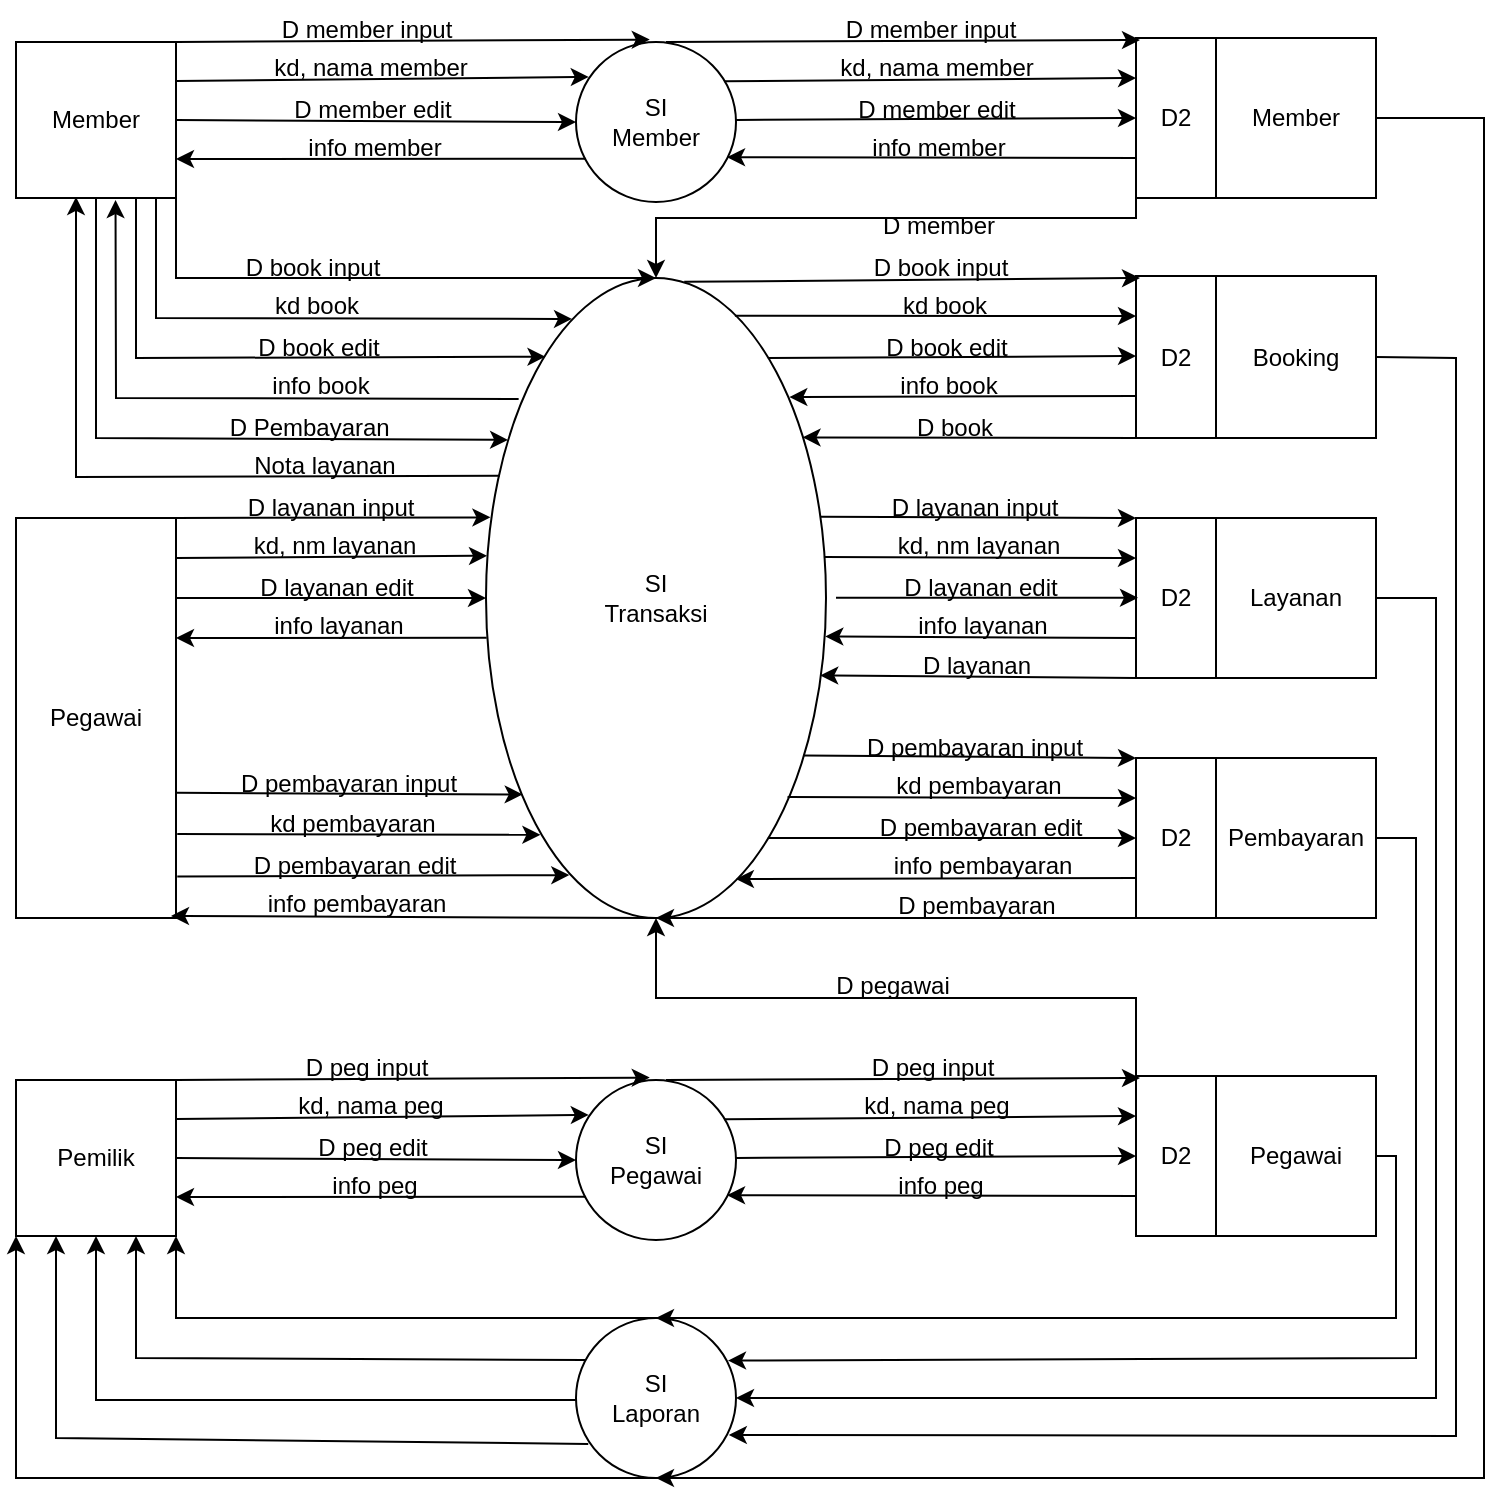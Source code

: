 <mxfile version="27.1.1" pages="3">
  <diagram name="level 0" id="R2WrA_b4PZg_kvOdXJxK">
    <mxGraphModel dx="456" dy="221" grid="1" gridSize="10" guides="1" tooltips="1" connect="1" arrows="1" fold="1" page="1" pageScale="1" pageWidth="827" pageHeight="1169" math="0" shadow="0">
      <root>
        <mxCell id="0" />
        <mxCell id="1" parent="0" />
        <mxCell id="bVanpwqHbQmfxKAmiebS-1" value="Member" style="rounded=0;whiteSpace=wrap;html=1;" parent="1" vertex="1">
          <mxGeometry x="80" y="42" width="80" height="78" as="geometry" />
        </mxCell>
        <mxCell id="bVanpwqHbQmfxKAmiebS-2" value="SI&lt;div&gt;Member&lt;/div&gt;" style="ellipse;whiteSpace=wrap;html=1;" parent="1" vertex="1">
          <mxGeometry x="360" y="42" width="80" height="80" as="geometry" />
        </mxCell>
        <mxCell id="bVanpwqHbQmfxKAmiebS-3" value="Member" style="rounded=0;whiteSpace=wrap;html=1;" parent="1" vertex="1">
          <mxGeometry x="680" y="40" width="80" height="80" as="geometry" />
        </mxCell>
        <mxCell id="bVanpwqHbQmfxKAmiebS-4" value="D2" style="rounded=0;whiteSpace=wrap;html=1;" parent="1" vertex="1">
          <mxGeometry x="640" y="40" width="40" height="80" as="geometry" />
        </mxCell>
        <mxCell id="bVanpwqHbQmfxKAmiebS-5" value="Pegawai" style="rounded=0;whiteSpace=wrap;html=1;" parent="1" vertex="1">
          <mxGeometry x="80" y="280" width="80" height="200" as="geometry" />
        </mxCell>
        <mxCell id="bVanpwqHbQmfxKAmiebS-6" value="SI&lt;div&gt;Transaksi&lt;/div&gt;" style="ellipse;whiteSpace=wrap;html=1;" parent="1" vertex="1">
          <mxGeometry x="315" y="160" width="170" height="320" as="geometry" />
        </mxCell>
        <mxCell id="bVanpwqHbQmfxKAmiebS-9" value="Layanan" style="rounded=0;whiteSpace=wrap;html=1;" parent="1" vertex="1">
          <mxGeometry x="680" y="280" width="80" height="80" as="geometry" />
        </mxCell>
        <mxCell id="bVanpwqHbQmfxKAmiebS-10" value="D2" style="rounded=0;whiteSpace=wrap;html=1;" parent="1" vertex="1">
          <mxGeometry x="640" y="280" width="40" height="80" as="geometry" />
        </mxCell>
        <mxCell id="bVanpwqHbQmfxKAmiebS-11" value="Booking" style="rounded=0;whiteSpace=wrap;html=1;" parent="1" vertex="1">
          <mxGeometry x="680" y="159" width="80" height="81" as="geometry" />
        </mxCell>
        <mxCell id="bVanpwqHbQmfxKAmiebS-12" value="D2" style="rounded=0;whiteSpace=wrap;html=1;" parent="1" vertex="1">
          <mxGeometry x="640" y="159" width="40" height="81" as="geometry" />
        </mxCell>
        <mxCell id="bVanpwqHbQmfxKAmiebS-17" value="Pembayaran" style="rounded=0;whiteSpace=wrap;html=1;" parent="1" vertex="1">
          <mxGeometry x="680" y="400" width="80" height="80" as="geometry" />
        </mxCell>
        <mxCell id="bVanpwqHbQmfxKAmiebS-18" value="D2" style="rounded=0;whiteSpace=wrap;html=1;" parent="1" vertex="1">
          <mxGeometry x="640" y="400" width="40" height="80" as="geometry" />
        </mxCell>
        <mxCell id="6KJzQ8O21Hs-4r1aXwaS-1" value="SI&lt;div&gt;Laporan&lt;/div&gt;" style="ellipse;whiteSpace=wrap;html=1;" vertex="1" parent="1">
          <mxGeometry x="360" y="680" width="80" height="80" as="geometry" />
        </mxCell>
        <mxCell id="6KJzQ8O21Hs-4r1aXwaS-2" value="" style="endArrow=classic;html=1;rounded=0;exitX=1;exitY=0;exitDx=0;exitDy=0;entryX=0.461;entryY=-0.015;entryDx=0;entryDy=0;entryPerimeter=0;" edge="1" parent="1" source="bVanpwqHbQmfxKAmiebS-1" target="bVanpwqHbQmfxKAmiebS-2">
          <mxGeometry width="50" height="50" relative="1" as="geometry">
            <mxPoint x="510" y="250" as="sourcePoint" />
            <mxPoint x="560" y="200" as="targetPoint" />
          </mxGeometry>
        </mxCell>
        <mxCell id="6KJzQ8O21Hs-4r1aXwaS-3" value="" style="endArrow=classic;html=1;rounded=0;exitX=1;exitY=0.25;exitDx=0;exitDy=0;entryX=0.08;entryY=0.218;entryDx=0;entryDy=0;entryPerimeter=0;" edge="1" parent="1" source="bVanpwqHbQmfxKAmiebS-1" target="bVanpwqHbQmfxKAmiebS-2">
          <mxGeometry width="50" height="50" relative="1" as="geometry">
            <mxPoint x="330" y="90" as="sourcePoint" />
            <mxPoint x="380" y="40" as="targetPoint" />
          </mxGeometry>
        </mxCell>
        <mxCell id="6KJzQ8O21Hs-4r1aXwaS-4" value="" style="endArrow=classic;html=1;rounded=0;exitX=1;exitY=0.5;exitDx=0;exitDy=0;entryX=0;entryY=0.5;entryDx=0;entryDy=0;" edge="1" parent="1" source="bVanpwqHbQmfxKAmiebS-1" target="bVanpwqHbQmfxKAmiebS-2">
          <mxGeometry width="50" height="50" relative="1" as="geometry">
            <mxPoint x="330" y="90" as="sourcePoint" />
            <mxPoint x="380" y="40" as="targetPoint" />
          </mxGeometry>
        </mxCell>
        <mxCell id="6KJzQ8O21Hs-4r1aXwaS-6" value="" style="endArrow=classic;html=1;rounded=0;entryX=1;entryY=0.75;entryDx=0;entryDy=0;exitX=0.063;exitY=0.729;exitDx=0;exitDy=0;exitPerimeter=0;" edge="1" parent="1" source="bVanpwqHbQmfxKAmiebS-2" target="bVanpwqHbQmfxKAmiebS-1">
          <mxGeometry width="50" height="50" relative="1" as="geometry">
            <mxPoint x="330" y="90" as="sourcePoint" />
            <mxPoint x="380" y="40" as="targetPoint" />
          </mxGeometry>
        </mxCell>
        <mxCell id="6KJzQ8O21Hs-4r1aXwaS-7" value="D member input" style="text;html=1;align=center;verticalAlign=middle;resizable=0;points=[];autosize=1;strokeColor=none;fillColor=none;" vertex="1" parent="1">
          <mxGeometry x="200" y="21" width="110" height="30" as="geometry" />
        </mxCell>
        <mxCell id="6KJzQ8O21Hs-4r1aXwaS-8" value="kd, nama member" style="text;html=1;align=center;verticalAlign=middle;resizable=0;points=[];autosize=1;strokeColor=none;fillColor=none;" vertex="1" parent="1">
          <mxGeometry x="197" y="40" width="120" height="30" as="geometry" />
        </mxCell>
        <mxCell id="6KJzQ8O21Hs-4r1aXwaS-9" value="D member edit" style="text;html=1;align=center;verticalAlign=middle;resizable=0;points=[];autosize=1;strokeColor=none;fillColor=none;" vertex="1" parent="1">
          <mxGeometry x="208" y="61" width="100" height="30" as="geometry" />
        </mxCell>
        <mxCell id="6KJzQ8O21Hs-4r1aXwaS-10" value="info member" style="text;html=1;align=center;verticalAlign=middle;resizable=0;points=[];autosize=1;strokeColor=none;fillColor=none;" vertex="1" parent="1">
          <mxGeometry x="214" y="80" width="90" height="30" as="geometry" />
        </mxCell>
        <mxCell id="6KJzQ8O21Hs-4r1aXwaS-11" value="" style="endArrow=classic;html=1;rounded=0;exitX=1;exitY=0;exitDx=0;exitDy=0;entryX=0.461;entryY=-0.015;entryDx=0;entryDy=0;entryPerimeter=0;" edge="1" parent="1">
          <mxGeometry width="50" height="50" relative="1" as="geometry">
            <mxPoint x="405" y="42" as="sourcePoint" />
            <mxPoint x="642" y="41" as="targetPoint" />
          </mxGeometry>
        </mxCell>
        <mxCell id="6KJzQ8O21Hs-4r1aXwaS-12" value="" style="endArrow=classic;html=1;rounded=0;exitX=0.928;exitY=0.245;exitDx=0;exitDy=0;entryX=0;entryY=0.25;entryDx=0;entryDy=0;exitPerimeter=0;" edge="1" parent="1" source="bVanpwqHbQmfxKAmiebS-2" target="bVanpwqHbQmfxKAmiebS-4">
          <mxGeometry width="50" height="50" relative="1" as="geometry">
            <mxPoint x="405" y="62" as="sourcePoint" />
            <mxPoint x="611" y="59" as="targetPoint" />
          </mxGeometry>
        </mxCell>
        <mxCell id="6KJzQ8O21Hs-4r1aXwaS-13" value="" style="endArrow=classic;html=1;rounded=0;entryX=0;entryY=0.5;entryDx=0;entryDy=0;" edge="1" parent="1" target="bVanpwqHbQmfxKAmiebS-4">
          <mxGeometry width="50" height="50" relative="1" as="geometry">
            <mxPoint x="440" y="81" as="sourcePoint" />
            <mxPoint x="605" y="82" as="targetPoint" />
          </mxGeometry>
        </mxCell>
        <mxCell id="6KJzQ8O21Hs-4r1aXwaS-14" value="" style="endArrow=classic;html=1;rounded=0;exitX=0;exitY=0.75;exitDx=0;exitDy=0;entryX=0.944;entryY=0.72;entryDx=0;entryDy=0;entryPerimeter=0;" edge="1" parent="1" source="bVanpwqHbQmfxKAmiebS-4" target="bVanpwqHbQmfxKAmiebS-2">
          <mxGeometry width="50" height="50" relative="1" as="geometry">
            <mxPoint x="610" y="100" as="sourcePoint" />
            <mxPoint x="440" y="100" as="targetPoint" />
          </mxGeometry>
        </mxCell>
        <mxCell id="6KJzQ8O21Hs-4r1aXwaS-15" value="D member input" style="text;html=1;align=center;verticalAlign=middle;resizable=0;points=[];autosize=1;strokeColor=none;fillColor=none;" vertex="1" parent="1">
          <mxGeometry x="482" y="21" width="110" height="30" as="geometry" />
        </mxCell>
        <mxCell id="6KJzQ8O21Hs-4r1aXwaS-16" value="kd, nama member" style="text;html=1;align=center;verticalAlign=middle;resizable=0;points=[];autosize=1;strokeColor=none;fillColor=none;" vertex="1" parent="1">
          <mxGeometry x="480" y="40" width="120" height="30" as="geometry" />
        </mxCell>
        <mxCell id="6KJzQ8O21Hs-4r1aXwaS-17" value="D member edit" style="text;html=1;align=center;verticalAlign=middle;resizable=0;points=[];autosize=1;strokeColor=none;fillColor=none;" vertex="1" parent="1">
          <mxGeometry x="490" y="61" width="100" height="30" as="geometry" />
        </mxCell>
        <mxCell id="6KJzQ8O21Hs-4r1aXwaS-18" value="info member" style="text;html=1;align=center;verticalAlign=middle;resizable=0;points=[];autosize=1;strokeColor=none;fillColor=none;" vertex="1" parent="1">
          <mxGeometry x="496" y="80" width="90" height="30" as="geometry" />
        </mxCell>
        <mxCell id="6KJzQ8O21Hs-4r1aXwaS-19" value="" style="endArrow=classic;html=1;rounded=0;exitX=1;exitY=1;exitDx=0;exitDy=0;entryX=0.5;entryY=0;entryDx=0;entryDy=0;" edge="1" parent="1" source="bVanpwqHbQmfxKAmiebS-1" target="bVanpwqHbQmfxKAmiebS-6">
          <mxGeometry width="50" height="50" relative="1" as="geometry">
            <mxPoint x="250" y="220" as="sourcePoint" />
            <mxPoint x="300" y="170" as="targetPoint" />
            <Array as="points">
              <mxPoint x="160" y="160" />
            </Array>
          </mxGeometry>
        </mxCell>
        <mxCell id="6KJzQ8O21Hs-4r1aXwaS-20" value="" style="endArrow=classic;html=1;rounded=0;entryX=0.253;entryY=0.064;entryDx=0;entryDy=0;entryPerimeter=0;" edge="1" parent="1" target="bVanpwqHbQmfxKAmiebS-6">
          <mxGeometry width="50" height="50" relative="1" as="geometry">
            <mxPoint x="150" y="120" as="sourcePoint" />
            <mxPoint x="300" y="170" as="targetPoint" />
            <Array as="points">
              <mxPoint x="150" y="180" />
            </Array>
          </mxGeometry>
        </mxCell>
        <mxCell id="6KJzQ8O21Hs-4r1aXwaS-21" value="" style="endArrow=classic;html=1;rounded=0;exitX=0.75;exitY=1;exitDx=0;exitDy=0;entryX=0.175;entryY=0.123;entryDx=0;entryDy=0;entryPerimeter=0;" edge="1" parent="1" source="bVanpwqHbQmfxKAmiebS-1" target="bVanpwqHbQmfxKAmiebS-6">
          <mxGeometry width="50" height="50" relative="1" as="geometry">
            <mxPoint x="120" y="140" as="sourcePoint" />
            <mxPoint x="329" y="200" as="targetPoint" />
            <Array as="points">
              <mxPoint x="140" y="200" />
            </Array>
          </mxGeometry>
        </mxCell>
        <mxCell id="6KJzQ8O21Hs-4r1aXwaS-22" value="" style="endArrow=classic;html=1;rounded=0;entryX=0.622;entryY=1.013;entryDx=0;entryDy=0;exitX=0.096;exitY=0.189;exitDx=0;exitDy=0;exitPerimeter=0;entryPerimeter=0;" edge="1" parent="1" source="bVanpwqHbQmfxKAmiebS-6" target="bVanpwqHbQmfxKAmiebS-1">
          <mxGeometry width="50" height="50" relative="1" as="geometry">
            <mxPoint x="250" y="220" as="sourcePoint" />
            <mxPoint x="300" y="170" as="targetPoint" />
            <Array as="points">
              <mxPoint x="130" y="220" />
            </Array>
          </mxGeometry>
        </mxCell>
        <mxCell id="6KJzQ8O21Hs-4r1aXwaS-26" value="D book input" style="text;html=1;align=center;verticalAlign=middle;resizable=0;points=[];autosize=1;strokeColor=none;fillColor=none;" vertex="1" parent="1">
          <mxGeometry x="183" y="140" width="90" height="30" as="geometry" />
        </mxCell>
        <mxCell id="6KJzQ8O21Hs-4r1aXwaS-27" value="kd book" style="text;html=1;align=center;verticalAlign=middle;resizable=0;points=[];autosize=1;strokeColor=none;fillColor=none;" vertex="1" parent="1">
          <mxGeometry x="195" y="159" width="70" height="30" as="geometry" />
        </mxCell>
        <mxCell id="6KJzQ8O21Hs-4r1aXwaS-28" value="D book edit" style="text;html=1;align=center;verticalAlign=middle;resizable=0;points=[];autosize=1;strokeColor=none;fillColor=none;" vertex="1" parent="1">
          <mxGeometry x="191" y="180" width="80" height="30" as="geometry" />
        </mxCell>
        <mxCell id="6KJzQ8O21Hs-4r1aXwaS-29" value="info book" style="text;html=1;align=center;verticalAlign=middle;resizable=0;points=[];autosize=1;strokeColor=none;fillColor=none;" vertex="1" parent="1">
          <mxGeometry x="197" y="199" width="70" height="30" as="geometry" />
        </mxCell>
        <mxCell id="6KJzQ8O21Hs-4r1aXwaS-30" value="" style="endArrow=classic;html=1;rounded=0;entryX=0.461;entryY=-0.015;entryDx=0;entryDy=0;entryPerimeter=0;exitX=0.583;exitY=0.006;exitDx=0;exitDy=0;exitPerimeter=0;jumpStyle=arc;" edge="1" parent="1" source="bVanpwqHbQmfxKAmiebS-6">
          <mxGeometry width="50" height="50" relative="1" as="geometry">
            <mxPoint x="410" y="161" as="sourcePoint" />
            <mxPoint x="642" y="160" as="targetPoint" />
          </mxGeometry>
        </mxCell>
        <mxCell id="6KJzQ8O21Hs-4r1aXwaS-31" value="" style="endArrow=classic;html=1;rounded=0;entryX=0;entryY=0.25;entryDx=0;entryDy=0;exitX=0.732;exitY=0.059;exitDx=0;exitDy=0;exitPerimeter=0;" edge="1" parent="1" source="bVanpwqHbQmfxKAmiebS-6">
          <mxGeometry width="50" height="50" relative="1" as="geometry">
            <mxPoint x="460" y="181" as="sourcePoint" />
            <mxPoint x="640" y="179" as="targetPoint" />
          </mxGeometry>
        </mxCell>
        <mxCell id="6KJzQ8O21Hs-4r1aXwaS-32" value="" style="endArrow=classic;html=1;rounded=0;entryX=0;entryY=0.5;entryDx=0;entryDy=0;exitX=0.829;exitY=0.125;exitDx=0;exitDy=0;exitPerimeter=0;" edge="1" parent="1" source="bVanpwqHbQmfxKAmiebS-6">
          <mxGeometry width="50" height="50" relative="1" as="geometry">
            <mxPoint x="470" y="200" as="sourcePoint" />
            <mxPoint x="640" y="199" as="targetPoint" />
          </mxGeometry>
        </mxCell>
        <mxCell id="6KJzQ8O21Hs-4r1aXwaS-33" value="" style="endArrow=classic;html=1;rounded=0;exitX=0;exitY=0.75;exitDx=0;exitDy=0;entryX=0.892;entryY=0.186;entryDx=0;entryDy=0;entryPerimeter=0;" edge="1" parent="1" target="bVanpwqHbQmfxKAmiebS-6">
          <mxGeometry width="50" height="50" relative="1" as="geometry">
            <mxPoint x="640" y="219" as="sourcePoint" />
            <mxPoint x="480" y="220" as="targetPoint" />
          </mxGeometry>
        </mxCell>
        <mxCell id="6KJzQ8O21Hs-4r1aXwaS-37" value="D book input" style="text;html=1;align=center;verticalAlign=middle;resizable=0;points=[];autosize=1;strokeColor=none;fillColor=none;" vertex="1" parent="1">
          <mxGeometry x="497" y="140" width="90" height="30" as="geometry" />
        </mxCell>
        <mxCell id="6KJzQ8O21Hs-4r1aXwaS-38" value="kd book" style="text;html=1;align=center;verticalAlign=middle;resizable=0;points=[];autosize=1;strokeColor=none;fillColor=none;" vertex="1" parent="1">
          <mxGeometry x="509" y="159" width="70" height="30" as="geometry" />
        </mxCell>
        <mxCell id="6KJzQ8O21Hs-4r1aXwaS-39" value="D book edit" style="text;html=1;align=center;verticalAlign=middle;resizable=0;points=[];autosize=1;strokeColor=none;fillColor=none;" vertex="1" parent="1">
          <mxGeometry x="505" y="180" width="80" height="30" as="geometry" />
        </mxCell>
        <mxCell id="6KJzQ8O21Hs-4r1aXwaS-40" value="info book" style="text;html=1;align=center;verticalAlign=middle;resizable=0;points=[];autosize=1;strokeColor=none;fillColor=none;" vertex="1" parent="1">
          <mxGeometry x="511" y="199" width="70" height="30" as="geometry" />
        </mxCell>
        <mxCell id="6KJzQ8O21Hs-4r1aXwaS-41" value="Pemilik" style="rounded=0;whiteSpace=wrap;html=1;" vertex="1" parent="1">
          <mxGeometry x="80" y="561" width="80" height="78" as="geometry" />
        </mxCell>
        <mxCell id="6KJzQ8O21Hs-4r1aXwaS-42" value="SI&lt;div&gt;Pegawai&lt;/div&gt;" style="ellipse;whiteSpace=wrap;html=1;" vertex="1" parent="1">
          <mxGeometry x="360" y="561" width="80" height="80" as="geometry" />
        </mxCell>
        <mxCell id="6KJzQ8O21Hs-4r1aXwaS-43" value="Pegawai" style="rounded=0;whiteSpace=wrap;html=1;" vertex="1" parent="1">
          <mxGeometry x="680" y="559" width="80" height="80" as="geometry" />
        </mxCell>
        <mxCell id="6KJzQ8O21Hs-4r1aXwaS-44" value="D2" style="rounded=0;whiteSpace=wrap;html=1;" vertex="1" parent="1">
          <mxGeometry x="640" y="559" width="40" height="80" as="geometry" />
        </mxCell>
        <mxCell id="6KJzQ8O21Hs-4r1aXwaS-45" value="" style="endArrow=classic;html=1;rounded=0;exitX=1;exitY=0;exitDx=0;exitDy=0;entryX=0.461;entryY=-0.015;entryDx=0;entryDy=0;entryPerimeter=0;" edge="1" source="6KJzQ8O21Hs-4r1aXwaS-41" target="6KJzQ8O21Hs-4r1aXwaS-42" parent="1">
          <mxGeometry width="50" height="50" relative="1" as="geometry">
            <mxPoint x="510" y="769" as="sourcePoint" />
            <mxPoint x="560" y="719" as="targetPoint" />
          </mxGeometry>
        </mxCell>
        <mxCell id="6KJzQ8O21Hs-4r1aXwaS-46" value="" style="endArrow=classic;html=1;rounded=0;exitX=1;exitY=0.25;exitDx=0;exitDy=0;entryX=0.08;entryY=0.218;entryDx=0;entryDy=0;entryPerimeter=0;" edge="1" source="6KJzQ8O21Hs-4r1aXwaS-41" target="6KJzQ8O21Hs-4r1aXwaS-42" parent="1">
          <mxGeometry width="50" height="50" relative="1" as="geometry">
            <mxPoint x="330" y="609" as="sourcePoint" />
            <mxPoint x="380" y="559" as="targetPoint" />
          </mxGeometry>
        </mxCell>
        <mxCell id="6KJzQ8O21Hs-4r1aXwaS-47" value="" style="endArrow=classic;html=1;rounded=0;exitX=1;exitY=0.5;exitDx=0;exitDy=0;entryX=0;entryY=0.5;entryDx=0;entryDy=0;" edge="1" source="6KJzQ8O21Hs-4r1aXwaS-41" target="6KJzQ8O21Hs-4r1aXwaS-42" parent="1">
          <mxGeometry width="50" height="50" relative="1" as="geometry">
            <mxPoint x="330" y="609" as="sourcePoint" />
            <mxPoint x="380" y="559" as="targetPoint" />
          </mxGeometry>
        </mxCell>
        <mxCell id="6KJzQ8O21Hs-4r1aXwaS-48" value="" style="endArrow=classic;html=1;rounded=0;entryX=1;entryY=0.75;entryDx=0;entryDy=0;exitX=0.063;exitY=0.729;exitDx=0;exitDy=0;exitPerimeter=0;" edge="1" source="6KJzQ8O21Hs-4r1aXwaS-42" target="6KJzQ8O21Hs-4r1aXwaS-41" parent="1">
          <mxGeometry width="50" height="50" relative="1" as="geometry">
            <mxPoint x="330" y="609" as="sourcePoint" />
            <mxPoint x="380" y="559" as="targetPoint" />
          </mxGeometry>
        </mxCell>
        <mxCell id="6KJzQ8O21Hs-4r1aXwaS-49" value="D peg input" style="text;html=1;align=center;verticalAlign=middle;resizable=0;points=[];autosize=1;strokeColor=none;fillColor=none;" vertex="1" parent="1">
          <mxGeometry x="215" y="540" width="80" height="30" as="geometry" />
        </mxCell>
        <mxCell id="6KJzQ8O21Hs-4r1aXwaS-50" value="kd, nama peg" style="text;html=1;align=center;verticalAlign=middle;resizable=0;points=[];autosize=1;strokeColor=none;fillColor=none;" vertex="1" parent="1">
          <mxGeometry x="207" y="559" width="100" height="30" as="geometry" />
        </mxCell>
        <mxCell id="6KJzQ8O21Hs-4r1aXwaS-51" value="D peg edit" style="text;html=1;align=center;verticalAlign=middle;resizable=0;points=[];autosize=1;strokeColor=none;fillColor=none;" vertex="1" parent="1">
          <mxGeometry x="218" y="580" width="80" height="30" as="geometry" />
        </mxCell>
        <mxCell id="6KJzQ8O21Hs-4r1aXwaS-52" value="info peg" style="text;html=1;align=center;verticalAlign=middle;resizable=0;points=[];autosize=1;strokeColor=none;fillColor=none;" vertex="1" parent="1">
          <mxGeometry x="224" y="599" width="70" height="30" as="geometry" />
        </mxCell>
        <mxCell id="6KJzQ8O21Hs-4r1aXwaS-53" value="" style="endArrow=classic;html=1;rounded=0;exitX=1;exitY=0;exitDx=0;exitDy=0;entryX=0.461;entryY=-0.015;entryDx=0;entryDy=0;entryPerimeter=0;" edge="1" parent="1">
          <mxGeometry width="50" height="50" relative="1" as="geometry">
            <mxPoint x="405" y="561" as="sourcePoint" />
            <mxPoint x="642" y="560" as="targetPoint" />
          </mxGeometry>
        </mxCell>
        <mxCell id="6KJzQ8O21Hs-4r1aXwaS-54" value="" style="endArrow=classic;html=1;rounded=0;exitX=0.928;exitY=0.245;exitDx=0;exitDy=0;entryX=0;entryY=0.25;entryDx=0;entryDy=0;exitPerimeter=0;" edge="1" source="6KJzQ8O21Hs-4r1aXwaS-42" target="6KJzQ8O21Hs-4r1aXwaS-44" parent="1">
          <mxGeometry width="50" height="50" relative="1" as="geometry">
            <mxPoint x="405" y="581" as="sourcePoint" />
            <mxPoint x="611" y="578" as="targetPoint" />
          </mxGeometry>
        </mxCell>
        <mxCell id="6KJzQ8O21Hs-4r1aXwaS-55" value="" style="endArrow=classic;html=1;rounded=0;entryX=0;entryY=0.5;entryDx=0;entryDy=0;" edge="1" target="6KJzQ8O21Hs-4r1aXwaS-44" parent="1">
          <mxGeometry width="50" height="50" relative="1" as="geometry">
            <mxPoint x="440" y="600" as="sourcePoint" />
            <mxPoint x="605" y="601" as="targetPoint" />
          </mxGeometry>
        </mxCell>
        <mxCell id="6KJzQ8O21Hs-4r1aXwaS-56" value="" style="endArrow=classic;html=1;rounded=0;exitX=0;exitY=0.75;exitDx=0;exitDy=0;entryX=0.944;entryY=0.72;entryDx=0;entryDy=0;entryPerimeter=0;" edge="1" source="6KJzQ8O21Hs-4r1aXwaS-44" target="6KJzQ8O21Hs-4r1aXwaS-42" parent="1">
          <mxGeometry width="50" height="50" relative="1" as="geometry">
            <mxPoint x="610" y="619" as="sourcePoint" />
            <mxPoint x="440" y="619" as="targetPoint" />
          </mxGeometry>
        </mxCell>
        <mxCell id="6KJzQ8O21Hs-4r1aXwaS-61" value="D peg input" style="text;html=1;align=center;verticalAlign=middle;resizable=0;points=[];autosize=1;strokeColor=none;fillColor=none;" vertex="1" parent="1">
          <mxGeometry x="498" y="540" width="80" height="30" as="geometry" />
        </mxCell>
        <mxCell id="6KJzQ8O21Hs-4r1aXwaS-62" value="kd, nama peg" style="text;html=1;align=center;verticalAlign=middle;resizable=0;points=[];autosize=1;strokeColor=none;fillColor=none;" vertex="1" parent="1">
          <mxGeometry x="490" y="559" width="100" height="30" as="geometry" />
        </mxCell>
        <mxCell id="6KJzQ8O21Hs-4r1aXwaS-63" value="D peg edit" style="text;html=1;align=center;verticalAlign=middle;resizable=0;points=[];autosize=1;strokeColor=none;fillColor=none;" vertex="1" parent="1">
          <mxGeometry x="501" y="580" width="80" height="30" as="geometry" />
        </mxCell>
        <mxCell id="6KJzQ8O21Hs-4r1aXwaS-64" value="info peg" style="text;html=1;align=center;verticalAlign=middle;resizable=0;points=[];autosize=1;strokeColor=none;fillColor=none;" vertex="1" parent="1">
          <mxGeometry x="507" y="599" width="70" height="30" as="geometry" />
        </mxCell>
        <mxCell id="6KJzQ8O21Hs-4r1aXwaS-67" value="" style="endArrow=classic;html=1;rounded=0;entryX=0.375;entryY=0.993;entryDx=0;entryDy=0;exitX=0.04;exitY=0.309;exitDx=0;exitDy=0;exitPerimeter=0;entryPerimeter=0;" edge="1" parent="1" source="bVanpwqHbQmfxKAmiebS-6" target="bVanpwqHbQmfxKAmiebS-1">
          <mxGeometry width="50" height="50" relative="1" as="geometry">
            <mxPoint x="310" y="259.5" as="sourcePoint" />
            <mxPoint x="110" y="139.5" as="targetPoint" />
            <Array as="points">
              <mxPoint x="110" y="259.5" />
            </Array>
          </mxGeometry>
        </mxCell>
        <mxCell id="6KJzQ8O21Hs-4r1aXwaS-68" value="" style="endArrow=classic;html=1;rounded=0;exitX=0.5;exitY=1;exitDx=0;exitDy=0;entryX=0.065;entryY=0.253;entryDx=0;entryDy=0;entryPerimeter=0;" edge="1" parent="1" source="bVanpwqHbQmfxKAmiebS-1" target="bVanpwqHbQmfxKAmiebS-6">
          <mxGeometry width="50" height="50" relative="1" as="geometry">
            <mxPoint x="131" y="160" as="sourcePoint" />
            <mxPoint x="320" y="240" as="targetPoint" />
            <Array as="points">
              <mxPoint x="120" y="240" />
            </Array>
          </mxGeometry>
        </mxCell>
        <mxCell id="6KJzQ8O21Hs-4r1aXwaS-69" value="D Pembayaran&amp;nbsp;" style="text;html=1;align=center;verticalAlign=middle;resizable=0;points=[];autosize=1;strokeColor=none;fillColor=none;" vertex="1" parent="1">
          <mxGeometry x="173" y="220" width="110" height="30" as="geometry" />
        </mxCell>
        <mxCell id="6KJzQ8O21Hs-4r1aXwaS-70" value="Nota layanan" style="text;html=1;align=center;verticalAlign=middle;resizable=0;points=[];autosize=1;strokeColor=none;fillColor=none;" vertex="1" parent="1">
          <mxGeometry x="189" y="239" width="90" height="30" as="geometry" />
        </mxCell>
        <mxCell id="6KJzQ8O21Hs-4r1aXwaS-73" value="D member" style="text;html=1;align=center;verticalAlign=middle;resizable=0;points=[];autosize=1;strokeColor=none;fillColor=none;" vertex="1" parent="1">
          <mxGeometry x="501" y="119" width="80" height="30" as="geometry" />
        </mxCell>
        <mxCell id="6KJzQ8O21Hs-4r1aXwaS-75" value="" style="endArrow=classic;html=1;rounded=0;entryX=0.931;entryY=0.249;entryDx=0;entryDy=0;exitX=0;exitY=1;exitDx=0;exitDy=0;entryPerimeter=0;" edge="1" parent="1" source="bVanpwqHbQmfxKAmiebS-12" target="bVanpwqHbQmfxKAmiebS-6">
          <mxGeometry width="50" height="50" relative="1" as="geometry">
            <mxPoint x="510" y="300" as="sourcePoint" />
            <mxPoint x="560" y="250" as="targetPoint" />
          </mxGeometry>
        </mxCell>
        <mxCell id="6KJzQ8O21Hs-4r1aXwaS-76" value="D book" style="text;html=1;align=center;verticalAlign=middle;resizable=0;points=[];autosize=1;strokeColor=none;fillColor=none;" vertex="1" parent="1">
          <mxGeometry x="519" y="220" width="60" height="30" as="geometry" />
        </mxCell>
        <mxCell id="6KJzQ8O21Hs-4r1aXwaS-84" value="D layanan input" style="text;html=1;align=center;verticalAlign=middle;resizable=0;points=[];autosize=1;strokeColor=none;fillColor=none;" vertex="1" parent="1">
          <mxGeometry x="504" y="260" width="110" height="30" as="geometry" />
        </mxCell>
        <mxCell id="6KJzQ8O21Hs-4r1aXwaS-85" value="kd, nm layanan" style="text;html=1;align=center;verticalAlign=middle;resizable=0;points=[];autosize=1;strokeColor=none;fillColor=none;" vertex="1" parent="1">
          <mxGeometry x="511" y="279" width="100" height="30" as="geometry" />
        </mxCell>
        <mxCell id="6KJzQ8O21Hs-4r1aXwaS-86" value="D layanan edit" style="text;html=1;align=center;verticalAlign=middle;resizable=0;points=[];autosize=1;strokeColor=none;fillColor=none;" vertex="1" parent="1">
          <mxGeometry x="512" y="300" width="100" height="30" as="geometry" />
        </mxCell>
        <mxCell id="6KJzQ8O21Hs-4r1aXwaS-87" value="info layanan" style="text;html=1;align=center;verticalAlign=middle;resizable=0;points=[];autosize=1;strokeColor=none;fillColor=none;" vertex="1" parent="1">
          <mxGeometry x="518" y="319" width="90" height="30" as="geometry" />
        </mxCell>
        <mxCell id="6KJzQ8O21Hs-4r1aXwaS-88" value="D layanan" style="text;html=1;align=center;verticalAlign=middle;resizable=0;points=[];autosize=1;strokeColor=none;fillColor=none;" vertex="1" parent="1">
          <mxGeometry x="520" y="339" width="80" height="30" as="geometry" />
        </mxCell>
        <mxCell id="6KJzQ8O21Hs-4r1aXwaS-90" value="" style="endArrow=classic;html=1;rounded=0;entryX=0;entryY=0;entryDx=0;entryDy=0;exitX=0.984;exitY=0.373;exitDx=0;exitDy=0;exitPerimeter=0;" edge="1" parent="1" source="bVanpwqHbQmfxKAmiebS-6" target="bVanpwqHbQmfxKAmiebS-10">
          <mxGeometry width="50" height="50" relative="1" as="geometry">
            <mxPoint x="440" y="330" as="sourcePoint" />
            <mxPoint x="490" y="280" as="targetPoint" />
          </mxGeometry>
        </mxCell>
        <mxCell id="6KJzQ8O21Hs-4r1aXwaS-91" value="" style="endArrow=classic;html=1;rounded=0;entryX=0;entryY=0.25;entryDx=0;entryDy=0;exitX=0.994;exitY=0.436;exitDx=0;exitDy=0;exitPerimeter=0;" edge="1" parent="1" source="bVanpwqHbQmfxKAmiebS-6" target="bVanpwqHbQmfxKAmiebS-10">
          <mxGeometry width="50" height="50" relative="1" as="geometry">
            <mxPoint x="497" y="290" as="sourcePoint" />
            <mxPoint x="650" y="290" as="targetPoint" />
          </mxGeometry>
        </mxCell>
        <mxCell id="6KJzQ8O21Hs-4r1aXwaS-92" value="" style="endArrow=classic;html=1;rounded=0;entryX=0;entryY=0.25;entryDx=0;entryDy=0;exitX=0.994;exitY=0.436;exitDx=0;exitDy=0;exitPerimeter=0;" edge="1" parent="1">
          <mxGeometry width="50" height="50" relative="1" as="geometry">
            <mxPoint x="490" y="319.88" as="sourcePoint" />
            <mxPoint x="641" y="319.88" as="targetPoint" />
          </mxGeometry>
        </mxCell>
        <mxCell id="6KJzQ8O21Hs-4r1aXwaS-94" value="" style="endArrow=classic;html=1;rounded=0;entryX=0.998;entryY=0.56;entryDx=0;entryDy=0;entryPerimeter=0;exitX=0;exitY=0.75;exitDx=0;exitDy=0;" edge="1" parent="1" source="bVanpwqHbQmfxKAmiebS-10" target="bVanpwqHbQmfxKAmiebS-6">
          <mxGeometry width="50" height="50" relative="1" as="geometry">
            <mxPoint x="520" y="340" as="sourcePoint" />
            <mxPoint x="570" y="290" as="targetPoint" />
          </mxGeometry>
        </mxCell>
        <mxCell id="6KJzQ8O21Hs-4r1aXwaS-95" value="" style="endArrow=classic;html=1;rounded=0;entryX=0.983;entryY=0.621;entryDx=0;entryDy=0;entryPerimeter=0;exitX=0;exitY=0.75;exitDx=0;exitDy=0;" edge="1" parent="1" target="bVanpwqHbQmfxKAmiebS-6">
          <mxGeometry width="50" height="50" relative="1" as="geometry">
            <mxPoint x="640" y="360" as="sourcePoint" />
            <mxPoint x="490" y="359" as="targetPoint" />
          </mxGeometry>
        </mxCell>
        <mxCell id="6KJzQ8O21Hs-4r1aXwaS-96" value="D pembayaran input" style="text;html=1;align=center;verticalAlign=middle;resizable=0;points=[];autosize=1;strokeColor=none;fillColor=none;" vertex="1" parent="1">
          <mxGeometry x="494" y="380" width="130" height="30" as="geometry" />
        </mxCell>
        <mxCell id="6KJzQ8O21Hs-4r1aXwaS-97" value="kd pembayaran" style="text;html=1;align=center;verticalAlign=middle;resizable=0;points=[];autosize=1;strokeColor=none;fillColor=none;" vertex="1" parent="1">
          <mxGeometry x="506" y="399" width="110" height="30" as="geometry" />
        </mxCell>
        <mxCell id="6KJzQ8O21Hs-4r1aXwaS-98" value="D pembayaran edit" style="text;html=1;align=center;verticalAlign=middle;resizable=0;points=[];autosize=1;strokeColor=none;fillColor=none;" vertex="1" parent="1">
          <mxGeometry x="502" y="420" width="120" height="30" as="geometry" />
        </mxCell>
        <mxCell id="6KJzQ8O21Hs-4r1aXwaS-99" value="info pembayaran" style="text;html=1;align=center;verticalAlign=middle;resizable=0;points=[];autosize=1;strokeColor=none;fillColor=none;" vertex="1" parent="1">
          <mxGeometry x="508" y="439" width="110" height="30" as="geometry" />
        </mxCell>
        <mxCell id="6KJzQ8O21Hs-4r1aXwaS-100" value="D pembayaran" style="text;html=1;align=center;verticalAlign=middle;resizable=0;points=[];autosize=1;strokeColor=none;fillColor=none;" vertex="1" parent="1">
          <mxGeometry x="510" y="459" width="100" height="30" as="geometry" />
        </mxCell>
        <mxCell id="6KJzQ8O21Hs-4r1aXwaS-101" value="" style="endArrow=classic;html=1;rounded=0;entryX=0;entryY=0;entryDx=0;entryDy=0;exitX=0.934;exitY=0.746;exitDx=0;exitDy=0;exitPerimeter=0;" edge="1" parent="1" source="bVanpwqHbQmfxKAmiebS-6" target="bVanpwqHbQmfxKAmiebS-18">
          <mxGeometry width="50" height="50" relative="1" as="geometry">
            <mxPoint x="490" y="399" as="sourcePoint" />
            <mxPoint x="643" y="400" as="targetPoint" />
          </mxGeometry>
        </mxCell>
        <mxCell id="6KJzQ8O21Hs-4r1aXwaS-102" value="" style="endArrow=classic;html=1;rounded=0;entryX=0;entryY=0.25;entryDx=0;entryDy=0;exitX=0.887;exitY=0.811;exitDx=0;exitDy=0;exitPerimeter=0;" edge="1" parent="1" source="bVanpwqHbQmfxKAmiebS-6" target="bVanpwqHbQmfxKAmiebS-18">
          <mxGeometry width="50" height="50" relative="1" as="geometry">
            <mxPoint x="492" y="420" as="sourcePoint" />
            <mxPoint x="643" y="420" as="targetPoint" />
          </mxGeometry>
        </mxCell>
        <mxCell id="6KJzQ8O21Hs-4r1aXwaS-103" value="" style="endArrow=classic;html=1;rounded=0;entryX=0;entryY=0.5;entryDx=0;entryDy=0;exitX=0.829;exitY=0.875;exitDx=0;exitDy=0;exitPerimeter=0;" edge="1" parent="1" source="bVanpwqHbQmfxKAmiebS-6" target="bVanpwqHbQmfxKAmiebS-18">
          <mxGeometry width="50" height="50" relative="1" as="geometry">
            <mxPoint x="493" y="439.88" as="sourcePoint" />
            <mxPoint x="644" y="439.88" as="targetPoint" />
          </mxGeometry>
        </mxCell>
        <mxCell id="6KJzQ8O21Hs-4r1aXwaS-104" value="" style="endArrow=classic;html=1;rounded=0;entryX=0.735;entryY=0.939;entryDx=0;entryDy=0;entryPerimeter=0;exitX=0;exitY=0.75;exitDx=0;exitDy=0;" edge="1" parent="1" source="bVanpwqHbQmfxKAmiebS-18" target="bVanpwqHbQmfxKAmiebS-6">
          <mxGeometry width="50" height="50" relative="1" as="geometry">
            <mxPoint x="643" y="460" as="sourcePoint" />
            <mxPoint x="493" y="459" as="targetPoint" />
          </mxGeometry>
        </mxCell>
        <mxCell id="6KJzQ8O21Hs-4r1aXwaS-105" value="" style="endArrow=classic;html=1;rounded=0;entryX=0.5;entryY=1;entryDx=0;entryDy=0;exitX=0;exitY=0.75;exitDx=0;exitDy=0;" edge="1" parent="1" target="bVanpwqHbQmfxKAmiebS-6">
          <mxGeometry width="50" height="50" relative="1" as="geometry">
            <mxPoint x="643" y="480" as="sourcePoint" />
            <mxPoint x="490" y="479" as="targetPoint" />
          </mxGeometry>
        </mxCell>
        <mxCell id="6KJzQ8O21Hs-4r1aXwaS-107" value="" style="endArrow=classic;html=1;rounded=0;entryX=0.013;entryY=0.374;entryDx=0;entryDy=0;exitX=1;exitY=0;exitDx=0;exitDy=0;entryPerimeter=0;" edge="1" parent="1" source="bVanpwqHbQmfxKAmiebS-5" target="bVanpwqHbQmfxKAmiebS-6">
          <mxGeometry width="50" height="50" relative="1" as="geometry">
            <mxPoint x="156" y="279" as="sourcePoint" />
            <mxPoint x="309" y="280" as="targetPoint" />
          </mxGeometry>
        </mxCell>
        <mxCell id="6KJzQ8O21Hs-4r1aXwaS-108" value="" style="endArrow=classic;html=1;rounded=0;entryX=0.003;entryY=0.434;entryDx=0;entryDy=0;entryPerimeter=0;" edge="1" parent="1" target="bVanpwqHbQmfxKAmiebS-6">
          <mxGeometry width="50" height="50" relative="1" as="geometry">
            <mxPoint x="160" y="300" as="sourcePoint" />
            <mxPoint x="309" y="300" as="targetPoint" />
          </mxGeometry>
        </mxCell>
        <mxCell id="6KJzQ8O21Hs-4r1aXwaS-109" value="" style="endArrow=classic;html=1;rounded=0;entryX=0;entryY=0.5;entryDx=0;entryDy=0;" edge="1" parent="1" target="bVanpwqHbQmfxKAmiebS-6">
          <mxGeometry width="50" height="50" relative="1" as="geometry">
            <mxPoint x="160" y="320" as="sourcePoint" />
            <mxPoint x="310" y="319.88" as="targetPoint" />
          </mxGeometry>
        </mxCell>
        <mxCell id="6KJzQ8O21Hs-4r1aXwaS-110" value="" style="endArrow=classic;html=1;rounded=0;exitX=0.002;exitY=0.562;exitDx=0;exitDy=0;exitPerimeter=0;" edge="1" parent="1" source="bVanpwqHbQmfxKAmiebS-6">
          <mxGeometry width="50" height="50" relative="1" as="geometry">
            <mxPoint x="309" y="340" as="sourcePoint" />
            <mxPoint x="160" y="340" as="targetPoint" />
          </mxGeometry>
        </mxCell>
        <mxCell id="6KJzQ8O21Hs-4r1aXwaS-112" value="" style="endArrow=classic;html=1;rounded=0;entryX=0.108;entryY=0.807;entryDx=0;entryDy=0;exitX=1.002;exitY=0.687;exitDx=0;exitDy=0;exitPerimeter=0;entryPerimeter=0;" edge="1" parent="1" source="bVanpwqHbQmfxKAmiebS-5" target="bVanpwqHbQmfxKAmiebS-6">
          <mxGeometry width="50" height="50" relative="1" as="geometry">
            <mxPoint x="191.5" y="418" as="sourcePoint" />
            <mxPoint x="352.5" y="419" as="targetPoint" />
          </mxGeometry>
        </mxCell>
        <mxCell id="6KJzQ8O21Hs-4r1aXwaS-113" value="" style="endArrow=classic;html=1;rounded=0;exitX=1.008;exitY=0.79;exitDx=0;exitDy=0;exitPerimeter=0;entryX=0.16;entryY=0.87;entryDx=0;entryDy=0;entryPerimeter=0;" edge="1" parent="1" source="bVanpwqHbQmfxKAmiebS-5" target="bVanpwqHbQmfxKAmiebS-6">
          <mxGeometry width="50" height="50" relative="1" as="geometry">
            <mxPoint x="183.5" y="439" as="sourcePoint" />
            <mxPoint x="350" y="439" as="targetPoint" />
          </mxGeometry>
        </mxCell>
        <mxCell id="6KJzQ8O21Hs-4r1aXwaS-114" value="" style="endArrow=classic;html=1;rounded=0;entryX=0.245;entryY=0.933;entryDx=0;entryDy=0;exitX=1.008;exitY=0.896;exitDx=0;exitDy=0;exitPerimeter=0;entryPerimeter=0;" edge="1" parent="1" source="bVanpwqHbQmfxKAmiebS-5" target="bVanpwqHbQmfxKAmiebS-6">
          <mxGeometry width="50" height="50" relative="1" as="geometry">
            <mxPoint x="173.5" y="459" as="sourcePoint" />
            <mxPoint x="352.5" y="459" as="targetPoint" />
          </mxGeometry>
        </mxCell>
        <mxCell id="6KJzQ8O21Hs-4r1aXwaS-115" value="" style="endArrow=classic;html=1;rounded=0;entryX=0.735;entryY=0.939;entryDx=0;entryDy=0;entryPerimeter=0;exitX=0.5;exitY=1;exitDx=0;exitDy=0;" edge="1" parent="1" source="bVanpwqHbQmfxKAmiebS-6">
          <mxGeometry width="50" height="50" relative="1" as="geometry">
            <mxPoint x="352.5" y="479" as="sourcePoint" />
            <mxPoint x="157.5" y="479" as="targetPoint" />
          </mxGeometry>
        </mxCell>
        <mxCell id="6KJzQ8O21Hs-4r1aXwaS-116" value="D layanan input" style="text;html=1;align=center;verticalAlign=middle;resizable=0;points=[];autosize=1;strokeColor=none;fillColor=none;" vertex="1" parent="1">
          <mxGeometry x="182" y="260" width="110" height="30" as="geometry" />
        </mxCell>
        <mxCell id="6KJzQ8O21Hs-4r1aXwaS-117" value="kd, nm layanan" style="text;html=1;align=center;verticalAlign=middle;resizable=0;points=[];autosize=1;strokeColor=none;fillColor=none;" vertex="1" parent="1">
          <mxGeometry x="189" y="279" width="100" height="30" as="geometry" />
        </mxCell>
        <mxCell id="6KJzQ8O21Hs-4r1aXwaS-118" value="D layanan edit" style="text;html=1;align=center;verticalAlign=middle;resizable=0;points=[];autosize=1;strokeColor=none;fillColor=none;" vertex="1" parent="1">
          <mxGeometry x="190" y="300" width="100" height="30" as="geometry" />
        </mxCell>
        <mxCell id="6KJzQ8O21Hs-4r1aXwaS-119" value="info layanan" style="text;html=1;align=center;verticalAlign=middle;resizable=0;points=[];autosize=1;strokeColor=none;fillColor=none;" vertex="1" parent="1">
          <mxGeometry x="196" y="319" width="90" height="30" as="geometry" />
        </mxCell>
        <mxCell id="6KJzQ8O21Hs-4r1aXwaS-121" value="D pembayaran input" style="text;html=1;align=center;verticalAlign=middle;resizable=0;points=[];autosize=1;strokeColor=none;fillColor=none;" vertex="1" parent="1">
          <mxGeometry x="180.5" y="398" width="130" height="30" as="geometry" />
        </mxCell>
        <mxCell id="6KJzQ8O21Hs-4r1aXwaS-122" value="kd pembayaran" style="text;html=1;align=center;verticalAlign=middle;resizable=0;points=[];autosize=1;strokeColor=none;fillColor=none;" vertex="1" parent="1">
          <mxGeometry x="192.5" y="418" width="110" height="30" as="geometry" />
        </mxCell>
        <mxCell id="6KJzQ8O21Hs-4r1aXwaS-123" value="D pembayaran edit" style="text;html=1;align=center;verticalAlign=middle;resizable=0;points=[];autosize=1;strokeColor=none;fillColor=none;" vertex="1" parent="1">
          <mxGeometry x="188.5" y="439" width="120" height="30" as="geometry" />
        </mxCell>
        <mxCell id="6KJzQ8O21Hs-4r1aXwaS-124" value="info pembayaran" style="text;html=1;align=center;verticalAlign=middle;resizable=0;points=[];autosize=1;strokeColor=none;fillColor=none;" vertex="1" parent="1">
          <mxGeometry x="194.5" y="458" width="110" height="30" as="geometry" />
        </mxCell>
        <mxCell id="6KJzQ8O21Hs-4r1aXwaS-126" value="" style="endArrow=classic;html=1;rounded=0;entryX=0.5;entryY=1;entryDx=0;entryDy=0;exitX=0;exitY=0;exitDx=0;exitDy=0;" edge="1" parent="1" source="6KJzQ8O21Hs-4r1aXwaS-44" target="bVanpwqHbQmfxKAmiebS-6">
          <mxGeometry width="50" height="50" relative="1" as="geometry">
            <mxPoint x="448" y="538" as="sourcePoint" />
            <mxPoint x="498" y="488" as="targetPoint" />
            <Array as="points">
              <mxPoint x="640" y="520" />
              <mxPoint x="400" y="520" />
            </Array>
          </mxGeometry>
        </mxCell>
        <mxCell id="6KJzQ8O21Hs-4r1aXwaS-127" value="D pegawai" style="text;html=1;align=center;verticalAlign=middle;resizable=0;points=[];autosize=1;strokeColor=none;fillColor=none;" vertex="1" parent="1">
          <mxGeometry x="478" y="499" width="80" height="30" as="geometry" />
        </mxCell>
        <mxCell id="6KJzQ8O21Hs-4r1aXwaS-129" value="" style="endArrow=classic;html=1;rounded=0;exitX=1;exitY=0.5;exitDx=0;exitDy=0;entryX=0.5;entryY=0;entryDx=0;entryDy=0;" edge="1" parent="1" source="6KJzQ8O21Hs-4r1aXwaS-43" target="6KJzQ8O21Hs-4r1aXwaS-1">
          <mxGeometry width="50" height="50" relative="1" as="geometry">
            <mxPoint x="560" y="650" as="sourcePoint" />
            <mxPoint x="610" y="600" as="targetPoint" />
            <Array as="points">
              <mxPoint x="770" y="599" />
              <mxPoint x="770" y="680" />
            </Array>
          </mxGeometry>
        </mxCell>
        <mxCell id="6KJzQ8O21Hs-4r1aXwaS-131" value="" style="endArrow=classic;html=1;rounded=0;exitX=1;exitY=0.5;exitDx=0;exitDy=0;entryX=0.95;entryY=0.266;entryDx=0;entryDy=0;entryPerimeter=0;" edge="1" parent="1" source="bVanpwqHbQmfxKAmiebS-17" target="6KJzQ8O21Hs-4r1aXwaS-1">
          <mxGeometry width="50" height="50" relative="1" as="geometry">
            <mxPoint x="580" y="480" as="sourcePoint" />
            <mxPoint x="630" y="430" as="targetPoint" />
            <Array as="points">
              <mxPoint x="780" y="440" />
              <mxPoint x="780" y="700" />
            </Array>
          </mxGeometry>
        </mxCell>
        <mxCell id="6KJzQ8O21Hs-4r1aXwaS-132" value="" style="endArrow=classic;html=1;rounded=0;exitX=1;exitY=0.5;exitDx=0;exitDy=0;entryX=1;entryY=0.5;entryDx=0;entryDy=0;" edge="1" parent="1" source="bVanpwqHbQmfxKAmiebS-9" target="6KJzQ8O21Hs-4r1aXwaS-1">
          <mxGeometry width="50" height="50" relative="1" as="geometry">
            <mxPoint x="540" y="690" as="sourcePoint" />
            <mxPoint x="590" y="640" as="targetPoint" />
            <Array as="points">
              <mxPoint x="790" y="320" />
              <mxPoint x="790" y="720" />
            </Array>
          </mxGeometry>
        </mxCell>
        <mxCell id="6KJzQ8O21Hs-4r1aXwaS-133" value="" style="endArrow=classic;html=1;rounded=0;exitX=1;exitY=0.5;exitDx=0;exitDy=0;entryX=0.955;entryY=0.731;entryDx=0;entryDy=0;entryPerimeter=0;jumpStyle=arc;" edge="1" parent="1" source="bVanpwqHbQmfxKAmiebS-11" target="6KJzQ8O21Hs-4r1aXwaS-1">
          <mxGeometry width="50" height="50" relative="1" as="geometry">
            <mxPoint x="770" y="339" as="sourcePoint" />
            <mxPoint x="450" y="739" as="targetPoint" />
            <Array as="points">
              <mxPoint x="800" y="200" />
              <mxPoint x="800" y="739" />
            </Array>
          </mxGeometry>
        </mxCell>
        <mxCell id="6KJzQ8O21Hs-4r1aXwaS-134" value="" style="endArrow=classic;html=1;rounded=0;exitX=1;exitY=0.5;exitDx=0;exitDy=0;entryX=0.5;entryY=1;entryDx=0;entryDy=0;jumpStyle=arc;" edge="1" parent="1" source="bVanpwqHbQmfxKAmiebS-3" target="6KJzQ8O21Hs-4r1aXwaS-1">
          <mxGeometry width="50" height="50" relative="1" as="geometry">
            <mxPoint x="774" y="220" as="sourcePoint" />
            <mxPoint x="450" y="759" as="targetPoint" />
            <Array as="points">
              <mxPoint x="814" y="80" />
              <mxPoint x="814" y="760" />
            </Array>
          </mxGeometry>
        </mxCell>
        <mxCell id="6KJzQ8O21Hs-4r1aXwaS-135" value="" style="endArrow=classic;html=1;rounded=0;entryX=1;entryY=1;entryDx=0;entryDy=0;exitX=0.5;exitY=0;exitDx=0;exitDy=0;" edge="1" parent="1" source="6KJzQ8O21Hs-4r1aXwaS-1" target="6KJzQ8O21Hs-4r1aXwaS-41">
          <mxGeometry width="50" height="50" relative="1" as="geometry">
            <mxPoint x="220" y="730" as="sourcePoint" />
            <mxPoint x="270" y="680" as="targetPoint" />
            <Array as="points">
              <mxPoint x="160" y="680" />
            </Array>
          </mxGeometry>
        </mxCell>
        <mxCell id="6KJzQ8O21Hs-4r1aXwaS-136" value="" style="endArrow=classic;html=1;rounded=0;entryX=0.75;entryY=1;entryDx=0;entryDy=0;exitX=0.06;exitY=0.263;exitDx=0;exitDy=0;exitPerimeter=0;" edge="1" parent="1" source="6KJzQ8O21Hs-4r1aXwaS-1" target="6KJzQ8O21Hs-4r1aXwaS-41">
          <mxGeometry width="50" height="50" relative="1" as="geometry">
            <mxPoint x="365.5" y="701" as="sourcePoint" />
            <mxPoint x="125.5" y="660" as="targetPoint" />
            <Array as="points">
              <mxPoint x="140" y="700" />
            </Array>
          </mxGeometry>
        </mxCell>
        <mxCell id="6KJzQ8O21Hs-4r1aXwaS-137" value="" style="endArrow=classic;html=1;rounded=0;entryX=0.5;entryY=1;entryDx=0;entryDy=0;" edge="1" parent="1" target="6KJzQ8O21Hs-4r1aXwaS-41">
          <mxGeometry width="50" height="50" relative="1" as="geometry">
            <mxPoint x="360" y="721" as="sourcePoint" />
            <mxPoint x="135.75" y="660" as="targetPoint" />
            <Array as="points">
              <mxPoint x="120" y="721" />
            </Array>
          </mxGeometry>
        </mxCell>
        <mxCell id="6KJzQ8O21Hs-4r1aXwaS-138" value="" style="endArrow=classic;html=1;rounded=0;entryX=0.25;entryY=1;entryDx=0;entryDy=0;exitX=0.5;exitY=0;exitDx=0;exitDy=0;" edge="1" parent="1" target="6KJzQ8O21Hs-4r1aXwaS-41">
          <mxGeometry width="50" height="50" relative="1" as="geometry">
            <mxPoint x="366.12" y="743" as="sourcePoint" />
            <mxPoint x="124.87" y="660" as="targetPoint" />
            <Array as="points">
              <mxPoint x="100" y="740" />
            </Array>
          </mxGeometry>
        </mxCell>
        <mxCell id="6KJzQ8O21Hs-4r1aXwaS-139" value="" style="endArrow=classic;html=1;rounded=0;entryX=0;entryY=1;entryDx=0;entryDy=0;exitX=0.5;exitY=0;exitDx=0;exitDy=0;" edge="1" parent="1" target="6KJzQ8O21Hs-4r1aXwaS-41">
          <mxGeometry width="50" height="50" relative="1" as="geometry">
            <mxPoint x="406.12" y="760" as="sourcePoint" />
            <mxPoint x="140" y="656" as="targetPoint" />
            <Array as="points">
              <mxPoint x="80" y="760" />
            </Array>
          </mxGeometry>
        </mxCell>
        <mxCell id="6KJzQ8O21Hs-4r1aXwaS-142" value="" style="endArrow=classic;html=1;rounded=0;exitX=0;exitY=1;exitDx=0;exitDy=0;entryX=0.5;entryY=0;entryDx=0;entryDy=0;" edge="1" parent="1" source="bVanpwqHbQmfxKAmiebS-4" target="bVanpwqHbQmfxKAmiebS-6">
          <mxGeometry width="50" height="50" relative="1" as="geometry">
            <mxPoint x="550" y="200" as="sourcePoint" />
            <mxPoint x="600" y="150" as="targetPoint" />
            <Array as="points">
              <mxPoint x="640" y="130" />
              <mxPoint x="400" y="130" />
            </Array>
          </mxGeometry>
        </mxCell>
      </root>
    </mxGraphModel>
  </diagram>
  <diagram id="A4lJilHg67AQGWBduvcJ" name="booking">
    <mxGraphModel dx="820" dy="398" grid="1" gridSize="10" guides="1" tooltips="1" connect="1" arrows="1" fold="1" page="1" pageScale="1" pageWidth="827" pageHeight="1169" math="0" shadow="0">
      <root>
        <mxCell id="0" />
        <mxCell id="1" parent="0" />
        <mxCell id="fjZRa8HQxuq6wXrce_W--1" value="Member" style="rounded=0;whiteSpace=wrap;html=1;" vertex="1" parent="1">
          <mxGeometry x="120" y="220" width="80" height="40" as="geometry" />
        </mxCell>
        <mxCell id="1IP4IImZ8efh-nmbTzxj-1" value="SI&lt;div&gt;Tambah&lt;br&gt;&lt;div&gt;Booking&lt;/div&gt;&lt;/div&gt;" style="ellipse;whiteSpace=wrap;html=1;" vertex="1" parent="1">
          <mxGeometry x="320" y="80" width="80" height="80" as="geometry" />
        </mxCell>
        <mxCell id="1IP4IImZ8efh-nmbTzxj-2" value="SI&lt;div&gt;Cari&lt;br&gt;&lt;div&gt;Booking&lt;/div&gt;&lt;/div&gt;" style="ellipse;whiteSpace=wrap;html=1;" vertex="1" parent="1">
          <mxGeometry x="320" y="320" width="80" height="80" as="geometry" />
        </mxCell>
        <mxCell id="1IP4IImZ8efh-nmbTzxj-3" value="SI&lt;div&gt;Ubah&lt;br&gt;&lt;div&gt;Booking&lt;/div&gt;&lt;/div&gt;" style="ellipse;whiteSpace=wrap;html=1;" vertex="1" parent="1">
          <mxGeometry x="320" y="200" width="80" height="80" as="geometry" />
        </mxCell>
        <mxCell id="DtTMAaiT4zGcGQjiEdX3-1" value="Booking" style="rounded=0;whiteSpace=wrap;html=1;" vertex="1" parent="1">
          <mxGeometry x="560" y="220" width="80" height="40" as="geometry" />
        </mxCell>
        <mxCell id="DtTMAaiT4zGcGQjiEdX3-2" value="D1" style="rounded=0;whiteSpace=wrap;html=1;" vertex="1" parent="1">
          <mxGeometry x="520" y="220" width="40" height="40" as="geometry" />
        </mxCell>
        <mxCell id="wrnKqIkx7TInUf8MgBKT-1" value="" style="endArrow=classic;html=1;rounded=0;exitX=0.008;exitY=0.621;exitDx=0;exitDy=0;exitPerimeter=0;entryX=1;entryY=0.75;entryDx=0;entryDy=0;" edge="1" parent="1" source="1IP4IImZ8efh-nmbTzxj-3" target="fjZRa8HQxuq6wXrce_W--1">
          <mxGeometry width="50" height="50" relative="1" as="geometry">
            <mxPoint x="250" y="310" as="sourcePoint" />
            <mxPoint x="300" y="260" as="targetPoint" />
          </mxGeometry>
        </mxCell>
        <mxCell id="wrnKqIkx7TInUf8MgBKT-2" value="" style="endArrow=classic;html=1;rounded=0;exitX=0.628;exitY=0.017;exitDx=0;exitDy=0;exitPerimeter=0;" edge="1" parent="1" source="fjZRa8HQxuq6wXrce_W--1">
          <mxGeometry width="50" height="50" relative="1" as="geometry">
            <mxPoint x="190" y="150" as="sourcePoint" />
            <mxPoint x="321" y="130" as="targetPoint" />
            <Array as="points">
              <mxPoint x="170" y="130" />
            </Array>
          </mxGeometry>
        </mxCell>
        <mxCell id="U6n-fsN_WdWxz53TmtDt-1" value="" style="endArrow=classic;html=1;rounded=0;entryX=0.373;entryY=0.046;entryDx=0;entryDy=0;exitX=0.008;exitY=0.384;exitDx=0;exitDy=0;exitPerimeter=0;entryPerimeter=0;" edge="1" parent="1" source="1IP4IImZ8efh-nmbTzxj-1" target="fjZRa8HQxuq6wXrce_W--1">
          <mxGeometry width="50" height="50" relative="1" as="geometry">
            <mxPoint x="390" y="190" as="sourcePoint" />
            <mxPoint x="440" y="140" as="targetPoint" />
            <Array as="points">
              <mxPoint x="150" y="110" />
            </Array>
          </mxGeometry>
        </mxCell>
        <mxCell id="U6n-fsN_WdWxz53TmtDt-2" value="" style="endArrow=classic;html=1;rounded=0;exitX=1;exitY=0.25;exitDx=0;exitDy=0;entryX=0.022;entryY=0.386;entryDx=0;entryDy=0;entryPerimeter=0;" edge="1" parent="1" source="fjZRa8HQxuq6wXrce_W--1" target="1IP4IImZ8efh-nmbTzxj-3">
          <mxGeometry width="50" height="50" relative="1" as="geometry">
            <mxPoint x="130" y="390" as="sourcePoint" />
            <mxPoint x="180" y="340" as="targetPoint" />
          </mxGeometry>
        </mxCell>
        <mxCell id="U6n-fsN_WdWxz53TmtDt-4" value="" style="endArrow=classic;html=1;rounded=0;entryX=0.025;entryY=0.61;entryDx=0;entryDy=0;entryPerimeter=0;" edge="1" parent="1" target="1IP4IImZ8efh-nmbTzxj-2">
          <mxGeometry width="50" height="50" relative="1" as="geometry">
            <mxPoint x="150" y="260" as="sourcePoint" />
            <mxPoint x="290" y="370" as="targetPoint" />
            <Array as="points">
              <mxPoint x="150" y="370" />
            </Array>
          </mxGeometry>
        </mxCell>
        <mxCell id="U6n-fsN_WdWxz53TmtDt-5" value="" style="endArrow=classic;html=1;rounded=0;exitX=0.014;exitY=0.379;exitDx=0;exitDy=0;exitPerimeter=0;entryX=0.614;entryY=1.014;entryDx=0;entryDy=0;entryPerimeter=0;" edge="1" parent="1" source="1IP4IImZ8efh-nmbTzxj-2" target="fjZRa8HQxuq6wXrce_W--1">
          <mxGeometry width="50" height="50" relative="1" as="geometry">
            <mxPoint x="190" y="330" as="sourcePoint" />
            <mxPoint x="240" y="280" as="targetPoint" />
            <Array as="points">
              <mxPoint x="170" y="350" />
            </Array>
          </mxGeometry>
        </mxCell>
        <mxCell id="U6n-fsN_WdWxz53TmtDt-6" value="" style="endArrow=classic;html=1;rounded=0;exitX=0.614;exitY=-0.055;exitDx=0;exitDy=0;exitPerimeter=0;entryX=1.016;entryY=0.383;entryDx=0;entryDy=0;entryPerimeter=0;" edge="1" parent="1" source="DtTMAaiT4zGcGQjiEdX3-1" target="1IP4IImZ8efh-nmbTzxj-1">
          <mxGeometry width="50" height="50" relative="1" as="geometry">
            <mxPoint x="300" y="230" as="sourcePoint" />
            <mxPoint x="350" y="180" as="targetPoint" />
            <Array as="points">
              <mxPoint x="610" y="110" />
            </Array>
          </mxGeometry>
        </mxCell>
        <mxCell id="U6n-fsN_WdWxz53TmtDt-7" value="" style="endArrow=classic;html=1;rounded=0;exitX=0.979;exitY=0.628;exitDx=0;exitDy=0;exitPerimeter=0;entryX=0.365;entryY=0.004;entryDx=0;entryDy=0;entryPerimeter=0;" edge="1" parent="1" source="1IP4IImZ8efh-nmbTzxj-1" target="DtTMAaiT4zGcGQjiEdX3-1">
          <mxGeometry width="50" height="50" relative="1" as="geometry">
            <mxPoint x="510" y="210" as="sourcePoint" />
            <mxPoint x="560" y="160" as="targetPoint" />
            <Array as="points">
              <mxPoint x="590" y="130" />
            </Array>
          </mxGeometry>
        </mxCell>
        <mxCell id="U6n-fsN_WdWxz53TmtDt-8" value="" style="endArrow=classic;html=1;rounded=0;exitX=0.008;exitY=0.621;exitDx=0;exitDy=0;exitPerimeter=0;entryX=1;entryY=0.75;entryDx=0;entryDy=0;" edge="1" parent="1">
          <mxGeometry width="50" height="50" relative="1" as="geometry">
            <mxPoint x="521" y="249.66" as="sourcePoint" />
            <mxPoint x="400" y="249.66" as="targetPoint" />
          </mxGeometry>
        </mxCell>
        <mxCell id="U6n-fsN_WdWxz53TmtDt-9" value="" style="endArrow=classic;html=1;rounded=0;exitX=0.981;exitY=0.372;exitDx=0;exitDy=0;exitPerimeter=0;" edge="1" parent="1" source="1IP4IImZ8efh-nmbTzxj-3">
          <mxGeometry width="50" height="50" relative="1" as="geometry">
            <mxPoint x="400" y="229.66" as="sourcePoint" />
            <mxPoint x="520" y="230" as="targetPoint" />
          </mxGeometry>
        </mxCell>
        <mxCell id="U6n-fsN_WdWxz53TmtDt-11" value="" style="endArrow=classic;html=1;rounded=0;exitX=0.351;exitY=1.013;exitDx=0;exitDy=0;exitPerimeter=0;entryX=0.973;entryY=0.345;entryDx=0;entryDy=0;entryPerimeter=0;" edge="1" parent="1" source="DtTMAaiT4zGcGQjiEdX3-1" target="1IP4IImZ8efh-nmbTzxj-2">
          <mxGeometry width="50" height="50" relative="1" as="geometry">
            <mxPoint x="560" y="420" as="sourcePoint" />
            <mxPoint x="610" y="370" as="targetPoint" />
            <Array as="points">
              <mxPoint x="588" y="350" />
            </Array>
          </mxGeometry>
        </mxCell>
        <mxCell id="U6n-fsN_WdWxz53TmtDt-12" value="" style="endArrow=classic;html=1;rounded=0;exitX=0.998;exitY=0.597;exitDx=0;exitDy=0;exitPerimeter=0;entryX=0.619;entryY=1.06;entryDx=0;entryDy=0;entryPerimeter=0;" edge="1" parent="1" source="1IP4IImZ8efh-nmbTzxj-2" target="DtTMAaiT4zGcGQjiEdX3-1">
          <mxGeometry width="50" height="50" relative="1" as="geometry">
            <mxPoint x="540" y="390" as="sourcePoint" />
            <mxPoint x="590" y="340" as="targetPoint" />
            <Array as="points">
              <mxPoint x="610" y="370" />
            </Array>
          </mxGeometry>
        </mxCell>
        <mxCell id="by7rEFrAq6C7tnjGHduI-2" value="data booking tambah" style="text;html=1;align=center;verticalAlign=middle;resizable=0;points=[];autosize=1;strokeColor=none;fillColor=none;" vertex="1" parent="1">
          <mxGeometry x="175" y="110" width="140" height="30" as="geometry" />
        </mxCell>
        <mxCell id="by7rEFrAq6C7tnjGHduI-4" value="info data booking" style="text;html=1;align=center;verticalAlign=middle;resizable=0;points=[];autosize=1;strokeColor=none;fillColor=none;" vertex="1" parent="1">
          <mxGeometry x="190" y="90" width="110" height="30" as="geometry" />
        </mxCell>
        <mxCell id="by7rEFrAq6C7tnjGHduI-7" value="data booking tambah" style="text;html=1;align=center;verticalAlign=middle;resizable=0;points=[];autosize=1;strokeColor=none;fillColor=none;" vertex="1" parent="1">
          <mxGeometry x="400" y="110" width="140" height="30" as="geometry" />
        </mxCell>
        <mxCell id="by7rEFrAq6C7tnjGHduI-8" value="info data booking" style="text;html=1;align=center;verticalAlign=middle;resizable=0;points=[];autosize=1;strokeColor=none;fillColor=none;" vertex="1" parent="1">
          <mxGeometry x="415" y="90" width="110" height="30" as="geometry" />
        </mxCell>
        <mxCell id="by7rEFrAq6C7tnjGHduI-9" value="info booking" style="text;html=1;align=center;verticalAlign=middle;resizable=0;points=[];autosize=1;strokeColor=none;fillColor=none;" vertex="1" parent="1">
          <mxGeometry x="215" y="230" width="90" height="30" as="geometry" />
        </mxCell>
        <mxCell id="by7rEFrAq6C7tnjGHduI-10" value="data booking ubah" style="text;html=1;align=center;verticalAlign=middle;resizable=0;points=[];autosize=1;strokeColor=none;fillColor=none;" vertex="1" parent="1">
          <mxGeometry x="200" y="210" width="120" height="30" as="geometry" />
        </mxCell>
        <mxCell id="by7rEFrAq6C7tnjGHduI-11" value="" style="endArrow=classic;html=1;rounded=0;exitX=0.008;exitY=0.621;exitDx=0;exitDy=0;exitPerimeter=0;entryX=1;entryY=0.75;entryDx=0;entryDy=0;" edge="1" parent="1">
          <mxGeometry width="50" height="50" relative="1" as="geometry">
            <mxPoint x="519" y="250" as="sourcePoint" />
            <mxPoint x="398" y="250" as="targetPoint" />
          </mxGeometry>
        </mxCell>
        <mxCell id="by7rEFrAq6C7tnjGHduI-12" value="" style="endArrow=classic;html=1;rounded=0;exitX=1;exitY=0.25;exitDx=0;exitDy=0;entryX=0.022;entryY=0.386;entryDx=0;entryDy=0;entryPerimeter=0;" edge="1" parent="1">
          <mxGeometry width="50" height="50" relative="1" as="geometry">
            <mxPoint x="398" y="230" as="sourcePoint" />
            <mxPoint x="520" y="231" as="targetPoint" />
          </mxGeometry>
        </mxCell>
        <mxCell id="by7rEFrAq6C7tnjGHduI-13" value="info booking" style="text;html=1;align=center;verticalAlign=middle;resizable=0;points=[];autosize=1;strokeColor=none;fillColor=none;" vertex="1" parent="1">
          <mxGeometry x="413" y="230" width="90" height="30" as="geometry" />
        </mxCell>
        <mxCell id="by7rEFrAq6C7tnjGHduI-14" value="data booking ubah" style="text;html=1;align=center;verticalAlign=middle;resizable=0;points=[];autosize=1;strokeColor=none;fillColor=none;" vertex="1" parent="1">
          <mxGeometry x="398" y="210" width="120" height="30" as="geometry" />
        </mxCell>
        <mxCell id="iASrDijQJXD-5_4xVDBu-1" value="kode booking" style="text;html=1;align=center;verticalAlign=middle;resizable=0;points=[];autosize=1;strokeColor=none;fillColor=none;" vertex="1" parent="1">
          <mxGeometry x="200" y="350" width="90" height="30" as="geometry" />
        </mxCell>
        <mxCell id="iASrDijQJXD-5_4xVDBu-2" value="info booking" style="text;html=1;align=center;verticalAlign=middle;resizable=0;points=[];autosize=1;strokeColor=none;fillColor=none;" vertex="1" parent="1">
          <mxGeometry x="200" y="330" width="90" height="30" as="geometry" />
        </mxCell>
        <mxCell id="iASrDijQJXD-5_4xVDBu-3" value="kode booking" style="text;html=1;align=center;verticalAlign=middle;resizable=0;points=[];autosize=1;strokeColor=none;fillColor=none;" vertex="1" parent="1">
          <mxGeometry x="413" y="350" width="90" height="30" as="geometry" />
        </mxCell>
        <mxCell id="iASrDijQJXD-5_4xVDBu-4" value="info booking" style="text;html=1;align=center;verticalAlign=middle;resizable=0;points=[];autosize=1;strokeColor=none;fillColor=none;horizontal=1;" vertex="1" parent="1">
          <mxGeometry x="413" y="330" width="90" height="30" as="geometry" />
        </mxCell>
      </root>
    </mxGraphModel>
  </diagram>
  <diagram name="Salinan booking" id="Jjr-B-44dCGT1CS3BW8G">
    <mxGraphModel grid="1" page="1" gridSize="10" guides="1" tooltips="1" connect="1" arrows="1" fold="1" pageScale="1" pageWidth="827" pageHeight="1169" math="0" shadow="0">
      <root>
        <mxCell id="RGJhxOUccHoLGXwnPydV-0" />
        <mxCell id="RGJhxOUccHoLGXwnPydV-1" parent="RGJhxOUccHoLGXwnPydV-0" />
        <mxCell id="RGJhxOUccHoLGXwnPydV-2" value="Member" style="rounded=0;whiteSpace=wrap;html=1;" vertex="1" parent="RGJhxOUccHoLGXwnPydV-1">
          <mxGeometry x="120" y="220" width="80" height="40" as="geometry" />
        </mxCell>
        <mxCell id="RGJhxOUccHoLGXwnPydV-3" value="SI&lt;div&gt;Tambah&lt;br&gt;&lt;div&gt;Booking&lt;/div&gt;&lt;/div&gt;" style="ellipse;whiteSpace=wrap;html=1;" vertex="1" parent="RGJhxOUccHoLGXwnPydV-1">
          <mxGeometry x="320" y="80" width="80" height="80" as="geometry" />
        </mxCell>
        <mxCell id="RGJhxOUccHoLGXwnPydV-4" value="SI&lt;div&gt;Cari&lt;br&gt;&lt;div&gt;Booking&lt;/div&gt;&lt;/div&gt;" style="ellipse;whiteSpace=wrap;html=1;" vertex="1" parent="RGJhxOUccHoLGXwnPydV-1">
          <mxGeometry x="310" y="320" width="80" height="80" as="geometry" />
        </mxCell>
        <mxCell id="RGJhxOUccHoLGXwnPydV-5" value="SI&lt;div&gt;Ubah&lt;br&gt;&lt;div&gt;Booking&lt;/div&gt;&lt;/div&gt;" style="ellipse;whiteSpace=wrap;html=1;" vertex="1" parent="RGJhxOUccHoLGXwnPydV-1">
          <mxGeometry x="320" y="200" width="80" height="80" as="geometry" />
        </mxCell>
        <mxCell id="RGJhxOUccHoLGXwnPydV-6" value="Booking" style="rounded=0;whiteSpace=wrap;html=1;" vertex="1" parent="RGJhxOUccHoLGXwnPydV-1">
          <mxGeometry x="560" y="220" width="80" height="40" as="geometry" />
        </mxCell>
        <mxCell id="RGJhxOUccHoLGXwnPydV-7" value="D1" style="rounded=0;whiteSpace=wrap;html=1;" vertex="1" parent="RGJhxOUccHoLGXwnPydV-1">
          <mxGeometry x="520" y="220" width="40" height="40" as="geometry" />
        </mxCell>
        <mxCell id="RGJhxOUccHoLGXwnPydV-8" value="" style="endArrow=classic;html=1;rounded=0;exitX=0.008;exitY=0.621;exitDx=0;exitDy=0;exitPerimeter=0;entryX=1;entryY=0.75;entryDx=0;entryDy=0;" edge="1" parent="RGJhxOUccHoLGXwnPydV-1" source="RGJhxOUccHoLGXwnPydV-5" target="RGJhxOUccHoLGXwnPydV-2">
          <mxGeometry width="50" height="50" relative="1" as="geometry">
            <mxPoint x="250" y="310" as="sourcePoint" />
            <mxPoint x="300" y="260" as="targetPoint" />
          </mxGeometry>
        </mxCell>
        <mxCell id="RGJhxOUccHoLGXwnPydV-9" value="" style="endArrow=classic;html=1;rounded=0;exitX=0.622;exitY=0.012;exitDx=0;exitDy=0;entryX=0.008;entryY=0.609;entryDx=0;entryDy=0;entryPerimeter=0;exitPerimeter=0;" edge="1" parent="RGJhxOUccHoLGXwnPydV-1" source="RGJhxOUccHoLGXwnPydV-2" target="RGJhxOUccHoLGXwnPydV-3">
          <mxGeometry width="50" height="50" relative="1" as="geometry">
            <mxPoint x="190" y="150" as="sourcePoint" />
            <mxPoint x="240" y="100" as="targetPoint" />
            <Array as="points">
              <mxPoint x="170" y="130" />
            </Array>
          </mxGeometry>
        </mxCell>
        <mxCell id="RGJhxOUccHoLGXwnPydV-10" value="" style="endArrow=classic;html=1;rounded=0;entryX=0.373;entryY=0.046;entryDx=0;entryDy=0;exitX=0.008;exitY=0.384;exitDx=0;exitDy=0;exitPerimeter=0;entryPerimeter=0;" edge="1" parent="RGJhxOUccHoLGXwnPydV-1" source="RGJhxOUccHoLGXwnPydV-3" target="RGJhxOUccHoLGXwnPydV-2">
          <mxGeometry width="50" height="50" relative="1" as="geometry">
            <mxPoint x="390" y="190" as="sourcePoint" />
            <mxPoint x="440" y="140" as="targetPoint" />
            <Array as="points">
              <mxPoint x="150" y="110" />
            </Array>
          </mxGeometry>
        </mxCell>
        <mxCell id="RGJhxOUccHoLGXwnPydV-11" value="" style="endArrow=classic;html=1;rounded=0;exitX=1;exitY=0.25;exitDx=0;exitDy=0;entryX=0.022;entryY=0.386;entryDx=0;entryDy=0;entryPerimeter=0;" edge="1" parent="RGJhxOUccHoLGXwnPydV-1" source="RGJhxOUccHoLGXwnPydV-2" target="RGJhxOUccHoLGXwnPydV-5">
          <mxGeometry width="50" height="50" relative="1" as="geometry">
            <mxPoint x="130" y="390" as="sourcePoint" />
            <mxPoint x="180" y="340" as="targetPoint" />
          </mxGeometry>
        </mxCell>
        <mxCell id="RGJhxOUccHoLGXwnPydV-12" value="" style="endArrow=classic;html=1;rounded=0;entryX=0.025;entryY=0.61;entryDx=0;entryDy=0;entryPerimeter=0;" edge="1" parent="RGJhxOUccHoLGXwnPydV-1" target="RGJhxOUccHoLGXwnPydV-4">
          <mxGeometry width="50" height="50" relative="1" as="geometry">
            <mxPoint x="150" y="260" as="sourcePoint" />
            <mxPoint x="290" y="370" as="targetPoint" />
            <Array as="points">
              <mxPoint x="150" y="370" />
            </Array>
          </mxGeometry>
        </mxCell>
        <mxCell id="RGJhxOUccHoLGXwnPydV-13" value="" style="endArrow=classic;html=1;rounded=0;exitX=0.014;exitY=0.379;exitDx=0;exitDy=0;exitPerimeter=0;entryX=0.614;entryY=1.014;entryDx=0;entryDy=0;entryPerimeter=0;" edge="1" parent="RGJhxOUccHoLGXwnPydV-1" source="RGJhxOUccHoLGXwnPydV-4" target="RGJhxOUccHoLGXwnPydV-2">
          <mxGeometry width="50" height="50" relative="1" as="geometry">
            <mxPoint x="190" y="330" as="sourcePoint" />
            <mxPoint x="240" y="280" as="targetPoint" />
            <Array as="points">
              <mxPoint x="170" y="350" />
            </Array>
          </mxGeometry>
        </mxCell>
        <mxCell id="RGJhxOUccHoLGXwnPydV-14" value="" style="endArrow=classic;html=1;rounded=0;exitX=0.614;exitY=-0.055;exitDx=0;exitDy=0;exitPerimeter=0;entryX=1.016;entryY=0.383;entryDx=0;entryDy=0;entryPerimeter=0;" edge="1" parent="RGJhxOUccHoLGXwnPydV-1" source="RGJhxOUccHoLGXwnPydV-6" target="RGJhxOUccHoLGXwnPydV-3">
          <mxGeometry width="50" height="50" relative="1" as="geometry">
            <mxPoint x="300" y="230" as="sourcePoint" />
            <mxPoint x="350" y="180" as="targetPoint" />
            <Array as="points">
              <mxPoint x="610" y="110" />
            </Array>
          </mxGeometry>
        </mxCell>
        <mxCell id="RGJhxOUccHoLGXwnPydV-15" value="" style="endArrow=classic;html=1;rounded=0;exitX=0.988;exitY=0.609;exitDx=0;exitDy=0;exitPerimeter=0;entryX=0.365;entryY=0.004;entryDx=0;entryDy=0;entryPerimeter=0;" edge="1" parent="RGJhxOUccHoLGXwnPydV-1" source="RGJhxOUccHoLGXwnPydV-3" target="RGJhxOUccHoLGXwnPydV-6">
          <mxGeometry width="50" height="50" relative="1" as="geometry">
            <mxPoint x="510" y="210" as="sourcePoint" />
            <mxPoint x="560" y="160" as="targetPoint" />
            <Array as="points">
              <mxPoint x="590" y="130" />
            </Array>
          </mxGeometry>
        </mxCell>
        <mxCell id="RGJhxOUccHoLGXwnPydV-16" value="" style="endArrow=classic;html=1;rounded=0;exitX=0.008;exitY=0.621;exitDx=0;exitDy=0;exitPerimeter=0;entryX=1;entryY=0.75;entryDx=0;entryDy=0;" edge="1" parent="RGJhxOUccHoLGXwnPydV-1">
          <mxGeometry width="50" height="50" relative="1" as="geometry">
            <mxPoint x="521" y="249.66" as="sourcePoint" />
            <mxPoint x="400" y="249.66" as="targetPoint" />
          </mxGeometry>
        </mxCell>
        <mxCell id="RGJhxOUccHoLGXwnPydV-17" value="" style="endArrow=classic;html=1;rounded=0;exitX=0.981;exitY=0.372;exitDx=0;exitDy=0;exitPerimeter=0;" edge="1" parent="RGJhxOUccHoLGXwnPydV-1" source="RGJhxOUccHoLGXwnPydV-5">
          <mxGeometry width="50" height="50" relative="1" as="geometry">
            <mxPoint x="400" y="229.66" as="sourcePoint" />
            <mxPoint x="520" y="230" as="targetPoint" />
          </mxGeometry>
        </mxCell>
        <mxCell id="RGJhxOUccHoLGXwnPydV-18" value="" style="endArrow=classic;html=1;rounded=0;exitX=0.351;exitY=1.013;exitDx=0;exitDy=0;exitPerimeter=0;entryX=0.973;entryY=0.345;entryDx=0;entryDy=0;entryPerimeter=0;" edge="1" parent="RGJhxOUccHoLGXwnPydV-1" source="RGJhxOUccHoLGXwnPydV-6" target="RGJhxOUccHoLGXwnPydV-4">
          <mxGeometry width="50" height="50" relative="1" as="geometry">
            <mxPoint x="560" y="420" as="sourcePoint" />
            <mxPoint x="610" y="370" as="targetPoint" />
            <Array as="points">
              <mxPoint x="588" y="350" />
            </Array>
          </mxGeometry>
        </mxCell>
        <mxCell id="RGJhxOUccHoLGXwnPydV-19" value="" style="endArrow=classic;html=1;rounded=0;exitX=0.998;exitY=0.597;exitDx=0;exitDy=0;exitPerimeter=0;entryX=0.619;entryY=1.06;entryDx=0;entryDy=0;entryPerimeter=0;" edge="1" parent="RGJhxOUccHoLGXwnPydV-1" source="RGJhxOUccHoLGXwnPydV-4" target="RGJhxOUccHoLGXwnPydV-6">
          <mxGeometry width="50" height="50" relative="1" as="geometry">
            <mxPoint x="540" y="390" as="sourcePoint" />
            <mxPoint x="590" y="340" as="targetPoint" />
            <Array as="points">
              <mxPoint x="610" y="370" />
            </Array>
          </mxGeometry>
        </mxCell>
      </root>
    </mxGraphModel>
  </diagram>
</mxfile>
